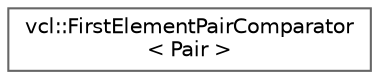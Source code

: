 digraph "Graphical Class Hierarchy"
{
 // LATEX_PDF_SIZE
  bgcolor="transparent";
  edge [fontname=Helvetica,fontsize=10,labelfontname=Helvetica,labelfontsize=10];
  node [fontname=Helvetica,fontsize=10,shape=box,height=0.2,width=0.4];
  rankdir="LR";
  Node0 [label="vcl::FirstElementPairComparator\l\< Pair \>",height=0.2,width=0.4,color="grey40", fillcolor="white", style="filled",URL="$structvcl_1_1FirstElementPairComparator.html",tooltip="The FirstElementPairComparator struct is an utility comparator that allow to sort std::pair (or any t..."];
}
